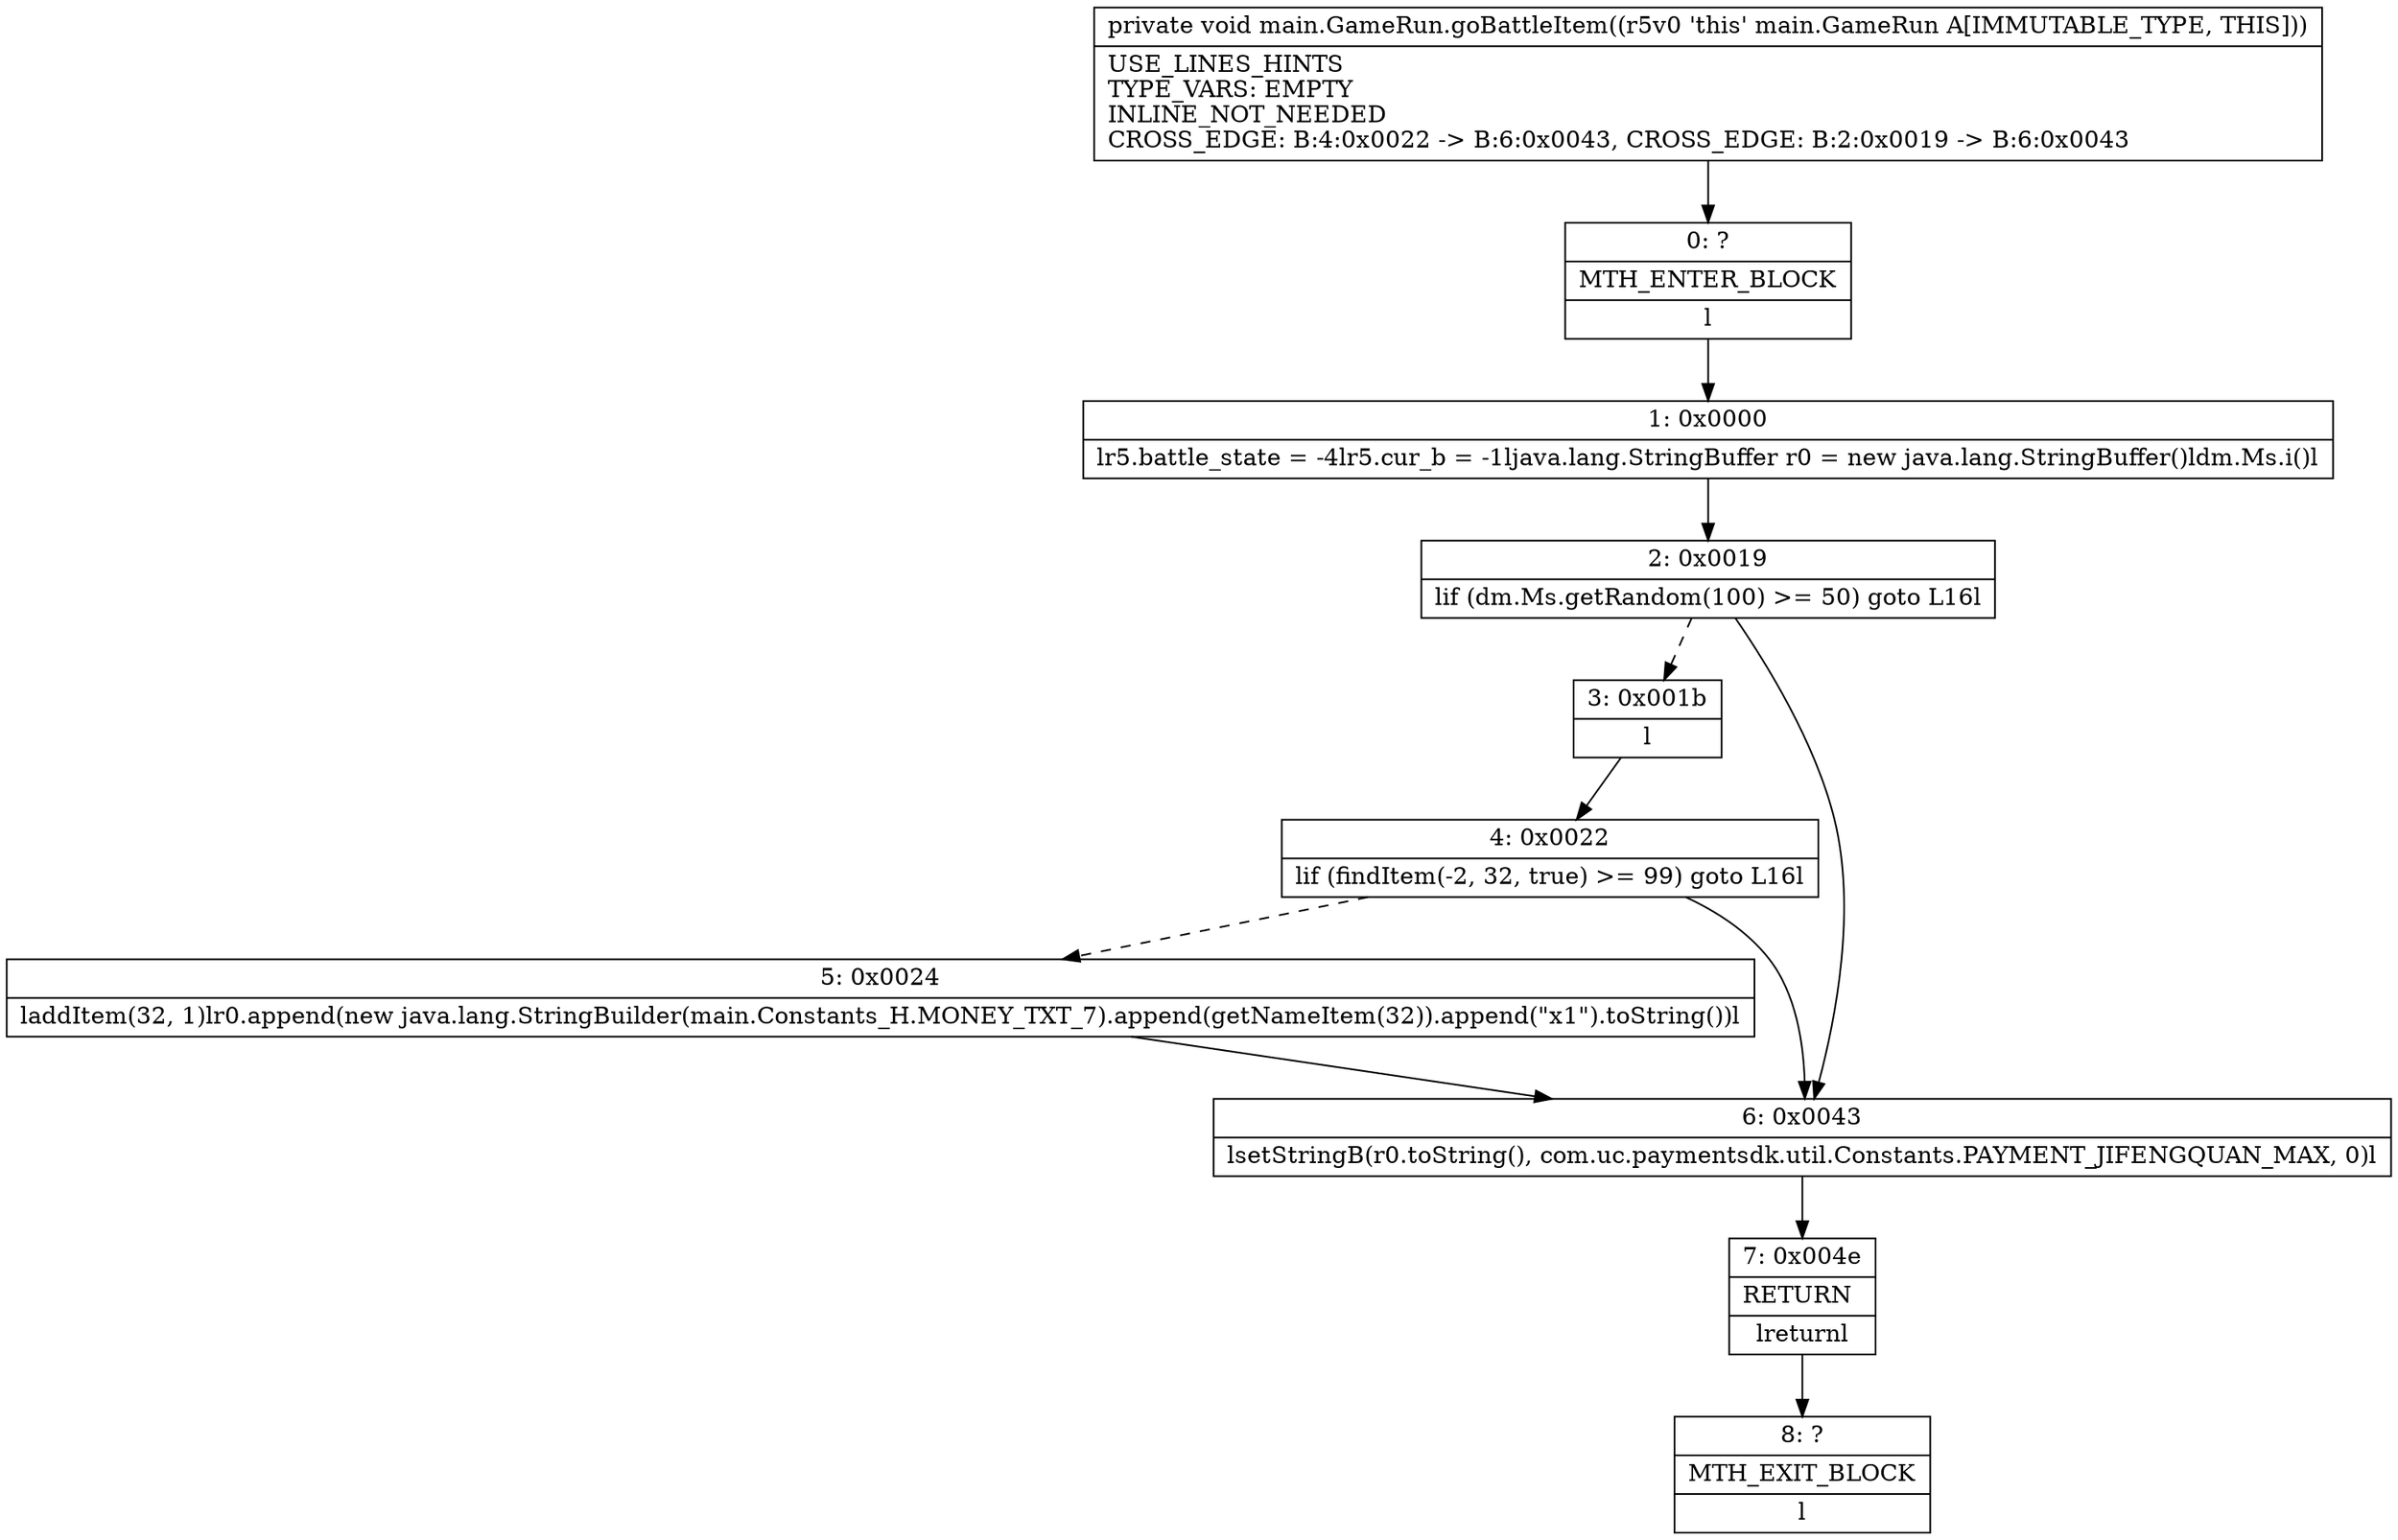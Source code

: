 digraph "CFG formain.GameRun.goBattleItem()V" {
Node_0 [shape=record,label="{0\:\ ?|MTH_ENTER_BLOCK\l|l}"];
Node_1 [shape=record,label="{1\:\ 0x0000|lr5.battle_state = \-4lr5.cur_b = \-1ljava.lang.StringBuffer r0 = new java.lang.StringBuffer()ldm.Ms.i()l}"];
Node_2 [shape=record,label="{2\:\ 0x0019|lif (dm.Ms.getRandom(100) \>= 50) goto L16l}"];
Node_3 [shape=record,label="{3\:\ 0x001b|l}"];
Node_4 [shape=record,label="{4\:\ 0x0022|lif (findItem(\-2, 32, true) \>= 99) goto L16l}"];
Node_5 [shape=record,label="{5\:\ 0x0024|laddItem(32, 1)lr0.append(new java.lang.StringBuilder(main.Constants_H.MONEY_TXT_7).append(getNameItem(32)).append(\"x1\").toString())l}"];
Node_6 [shape=record,label="{6\:\ 0x0043|lsetStringB(r0.toString(), com.uc.paymentsdk.util.Constants.PAYMENT_JIFENGQUAN_MAX, 0)l}"];
Node_7 [shape=record,label="{7\:\ 0x004e|RETURN\l|lreturnl}"];
Node_8 [shape=record,label="{8\:\ ?|MTH_EXIT_BLOCK\l|l}"];
MethodNode[shape=record,label="{private void main.GameRun.goBattleItem((r5v0 'this' main.GameRun A[IMMUTABLE_TYPE, THIS]))  | USE_LINES_HINTS\lTYPE_VARS: EMPTY\lINLINE_NOT_NEEDED\lCROSS_EDGE: B:4:0x0022 \-\> B:6:0x0043, CROSS_EDGE: B:2:0x0019 \-\> B:6:0x0043\l}"];
MethodNode -> Node_0;
Node_0 -> Node_1;
Node_1 -> Node_2;
Node_2 -> Node_3[style=dashed];
Node_2 -> Node_6;
Node_3 -> Node_4;
Node_4 -> Node_5[style=dashed];
Node_4 -> Node_6;
Node_5 -> Node_6;
Node_6 -> Node_7;
Node_7 -> Node_8;
}

